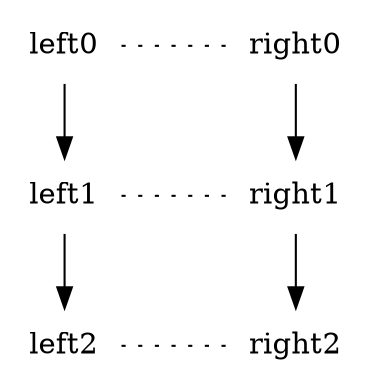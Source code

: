 digraph {
  node[shape=plaintext];
  subgraph left {
    rankdir="TB";
    left0 -> left1 [texlbl="$\beta$\textit{-let}"];
    left0 [texlbl="$\begin{aligned}&\cclet{\cccast{(\ccconst{\true}{\low})}{\Cast{\Bool_{\low}}{\Bool_{\unk}}{0}}}{} \\ &\cclet{\ccvar{0}}{} \\ &\ccvar{0}\end{aligned}$"];
    left1 -> left2 [texlbl="$\beta$\textit{-let}"];
    left1 [texlbl="$\begin{aligned}&\cclet{\cccast{(\ccconst{\true}{\low})}{\Cast{\Bool_{\low}}{\Bool_{\unk}}{0}}}{} \\ &\ccvar{0}\end{aligned}$"];
    left2 [texlbl="$\begin{aligned}&\cccast{(\ccconst{\true}{\low})}{\Cast{\Bool_{\low}}{\Bool_{\unk}}{0}}\end{aligned}$"];

  }
  subgraph right {
    rankdir="TB";
    right0 -> right1 [texlbl="$\beta$\textit{-let}"];
    right0 [texlbl="$\begin{aligned}&\cclet{\ccconst{\true}{\low}}{} \\ &\cclet{\cccast{(\ccvar{0})}{\Cast{\Bool_{\high}}{\Bool_{\unk}}{0}}}{} \\ &\ccvar{0}\end{aligned}$"];
    right1 -> right2 [texlbl="$\beta$\textit{-let}"];
    right1 [texlbl="$\begin{aligned}&\cclet{\cccast{(\ccconst{\true}{\low})}{\Cast{\Bool_{\high}}{\Bool_{\unk}}{0}}}{} \\ &\ccvar{0}\end{aligned}$"];
    right2 [texlbl="$\begin{aligned}&\cccast{(\ccconst{\true}{\low})}{\Cast{\Bool_{\high}}{\Bool_{\unk}}{0}}\end{aligned}$"];

  }
  edge[style=dotted, constraint=false, arrowhead=none, minlen=3];
  // ↓ generate the simulation edges ↓
  left0 -> right0; { rank="same"; left0; right0; }
  left1 -> right1; { rank="same"; left1; right1; }
  left2 -> right2; { rank="same"; left2; right2; }
}
